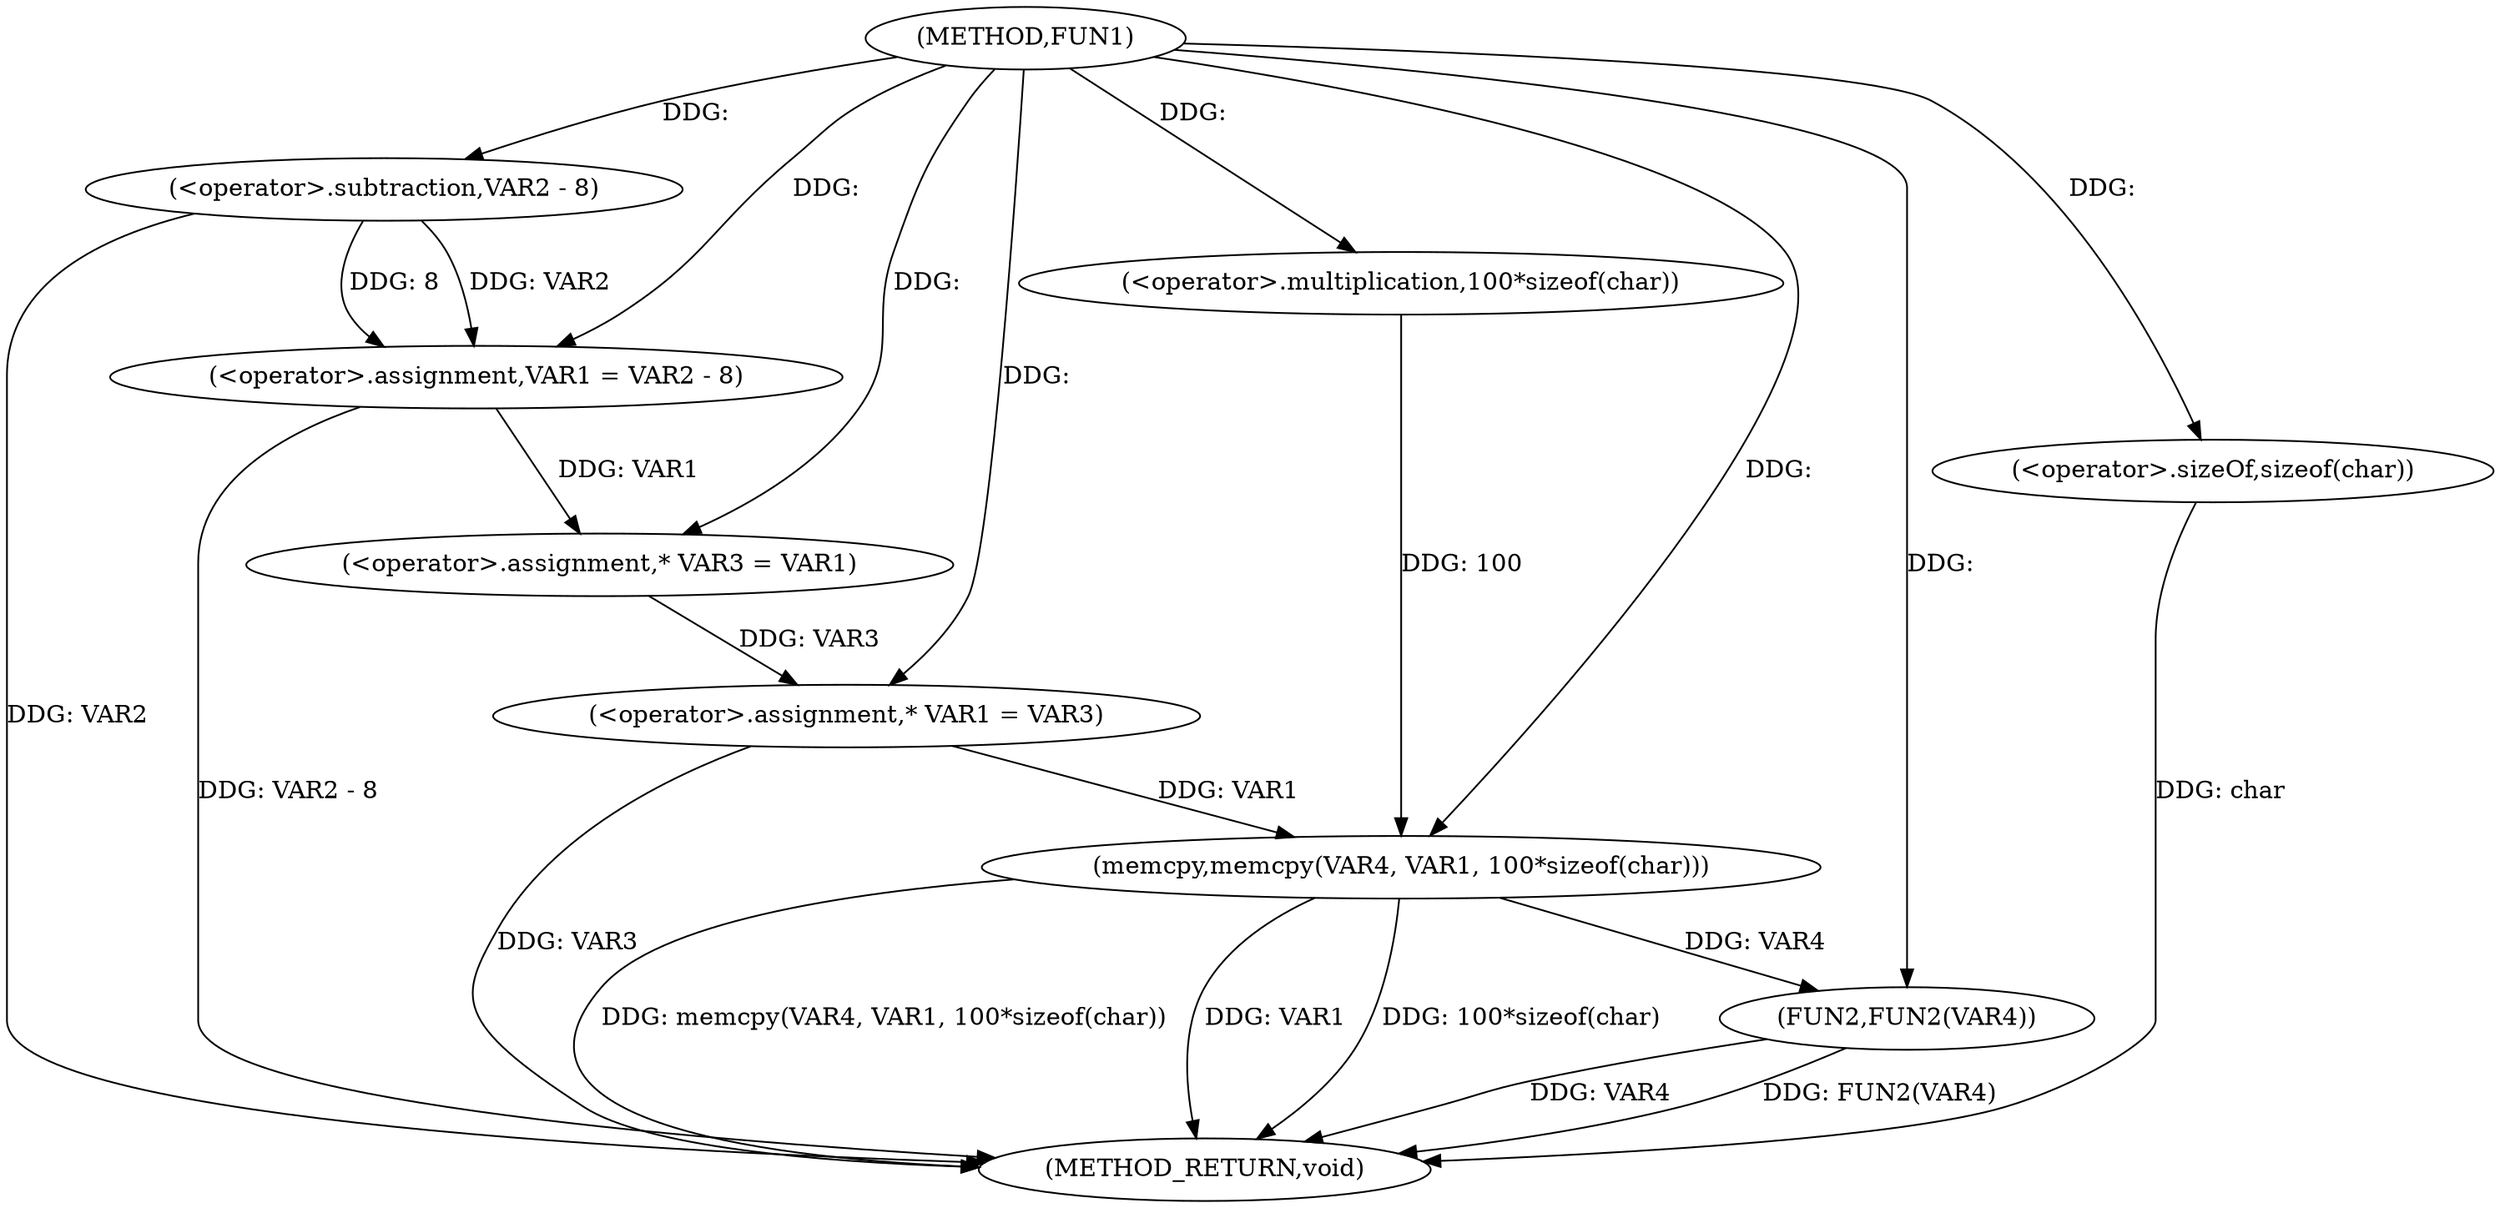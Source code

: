 digraph FUN1 {  
"1000100" [label = "(METHOD,FUN1)" ]
"1000129" [label = "(METHOD_RETURN,void)" ]
"1000104" [label = "(<operator>.assignment,VAR1 = VAR2 - 8)" ]
"1000106" [label = "(<operator>.subtraction,VAR2 - 8)" ]
"1000111" [label = "(<operator>.assignment,* VAR3 = VAR1)" ]
"1000115" [label = "(<operator>.assignment,* VAR1 = VAR3)" ]
"1000120" [label = "(memcpy,memcpy(VAR4, VAR1, 100*sizeof(char)))" ]
"1000123" [label = "(<operator>.multiplication,100*sizeof(char))" ]
"1000125" [label = "(<operator>.sizeOf,sizeof(char))" ]
"1000127" [label = "(FUN2,FUN2(VAR4))" ]
  "1000115" -> "1000129"  [ label = "DDG: VAR3"] 
  "1000125" -> "1000129"  [ label = "DDG: char"] 
  "1000106" -> "1000129"  [ label = "DDG: VAR2"] 
  "1000120" -> "1000129"  [ label = "DDG: 100*sizeof(char)"] 
  "1000127" -> "1000129"  [ label = "DDG: FUN2(VAR4)"] 
  "1000120" -> "1000129"  [ label = "DDG: memcpy(VAR4, VAR1, 100*sizeof(char))"] 
  "1000120" -> "1000129"  [ label = "DDG: VAR1"] 
  "1000127" -> "1000129"  [ label = "DDG: VAR4"] 
  "1000104" -> "1000129"  [ label = "DDG: VAR2 - 8"] 
  "1000106" -> "1000104"  [ label = "DDG: VAR2"] 
  "1000106" -> "1000104"  [ label = "DDG: 8"] 
  "1000100" -> "1000104"  [ label = "DDG: "] 
  "1000100" -> "1000106"  [ label = "DDG: "] 
  "1000104" -> "1000111"  [ label = "DDG: VAR1"] 
  "1000100" -> "1000111"  [ label = "DDG: "] 
  "1000111" -> "1000115"  [ label = "DDG: VAR3"] 
  "1000100" -> "1000115"  [ label = "DDG: "] 
  "1000100" -> "1000120"  [ label = "DDG: "] 
  "1000115" -> "1000120"  [ label = "DDG: VAR1"] 
  "1000123" -> "1000120"  [ label = "DDG: 100"] 
  "1000100" -> "1000123"  [ label = "DDG: "] 
  "1000100" -> "1000125"  [ label = "DDG: "] 
  "1000120" -> "1000127"  [ label = "DDG: VAR4"] 
  "1000100" -> "1000127"  [ label = "DDG: "] 
}
